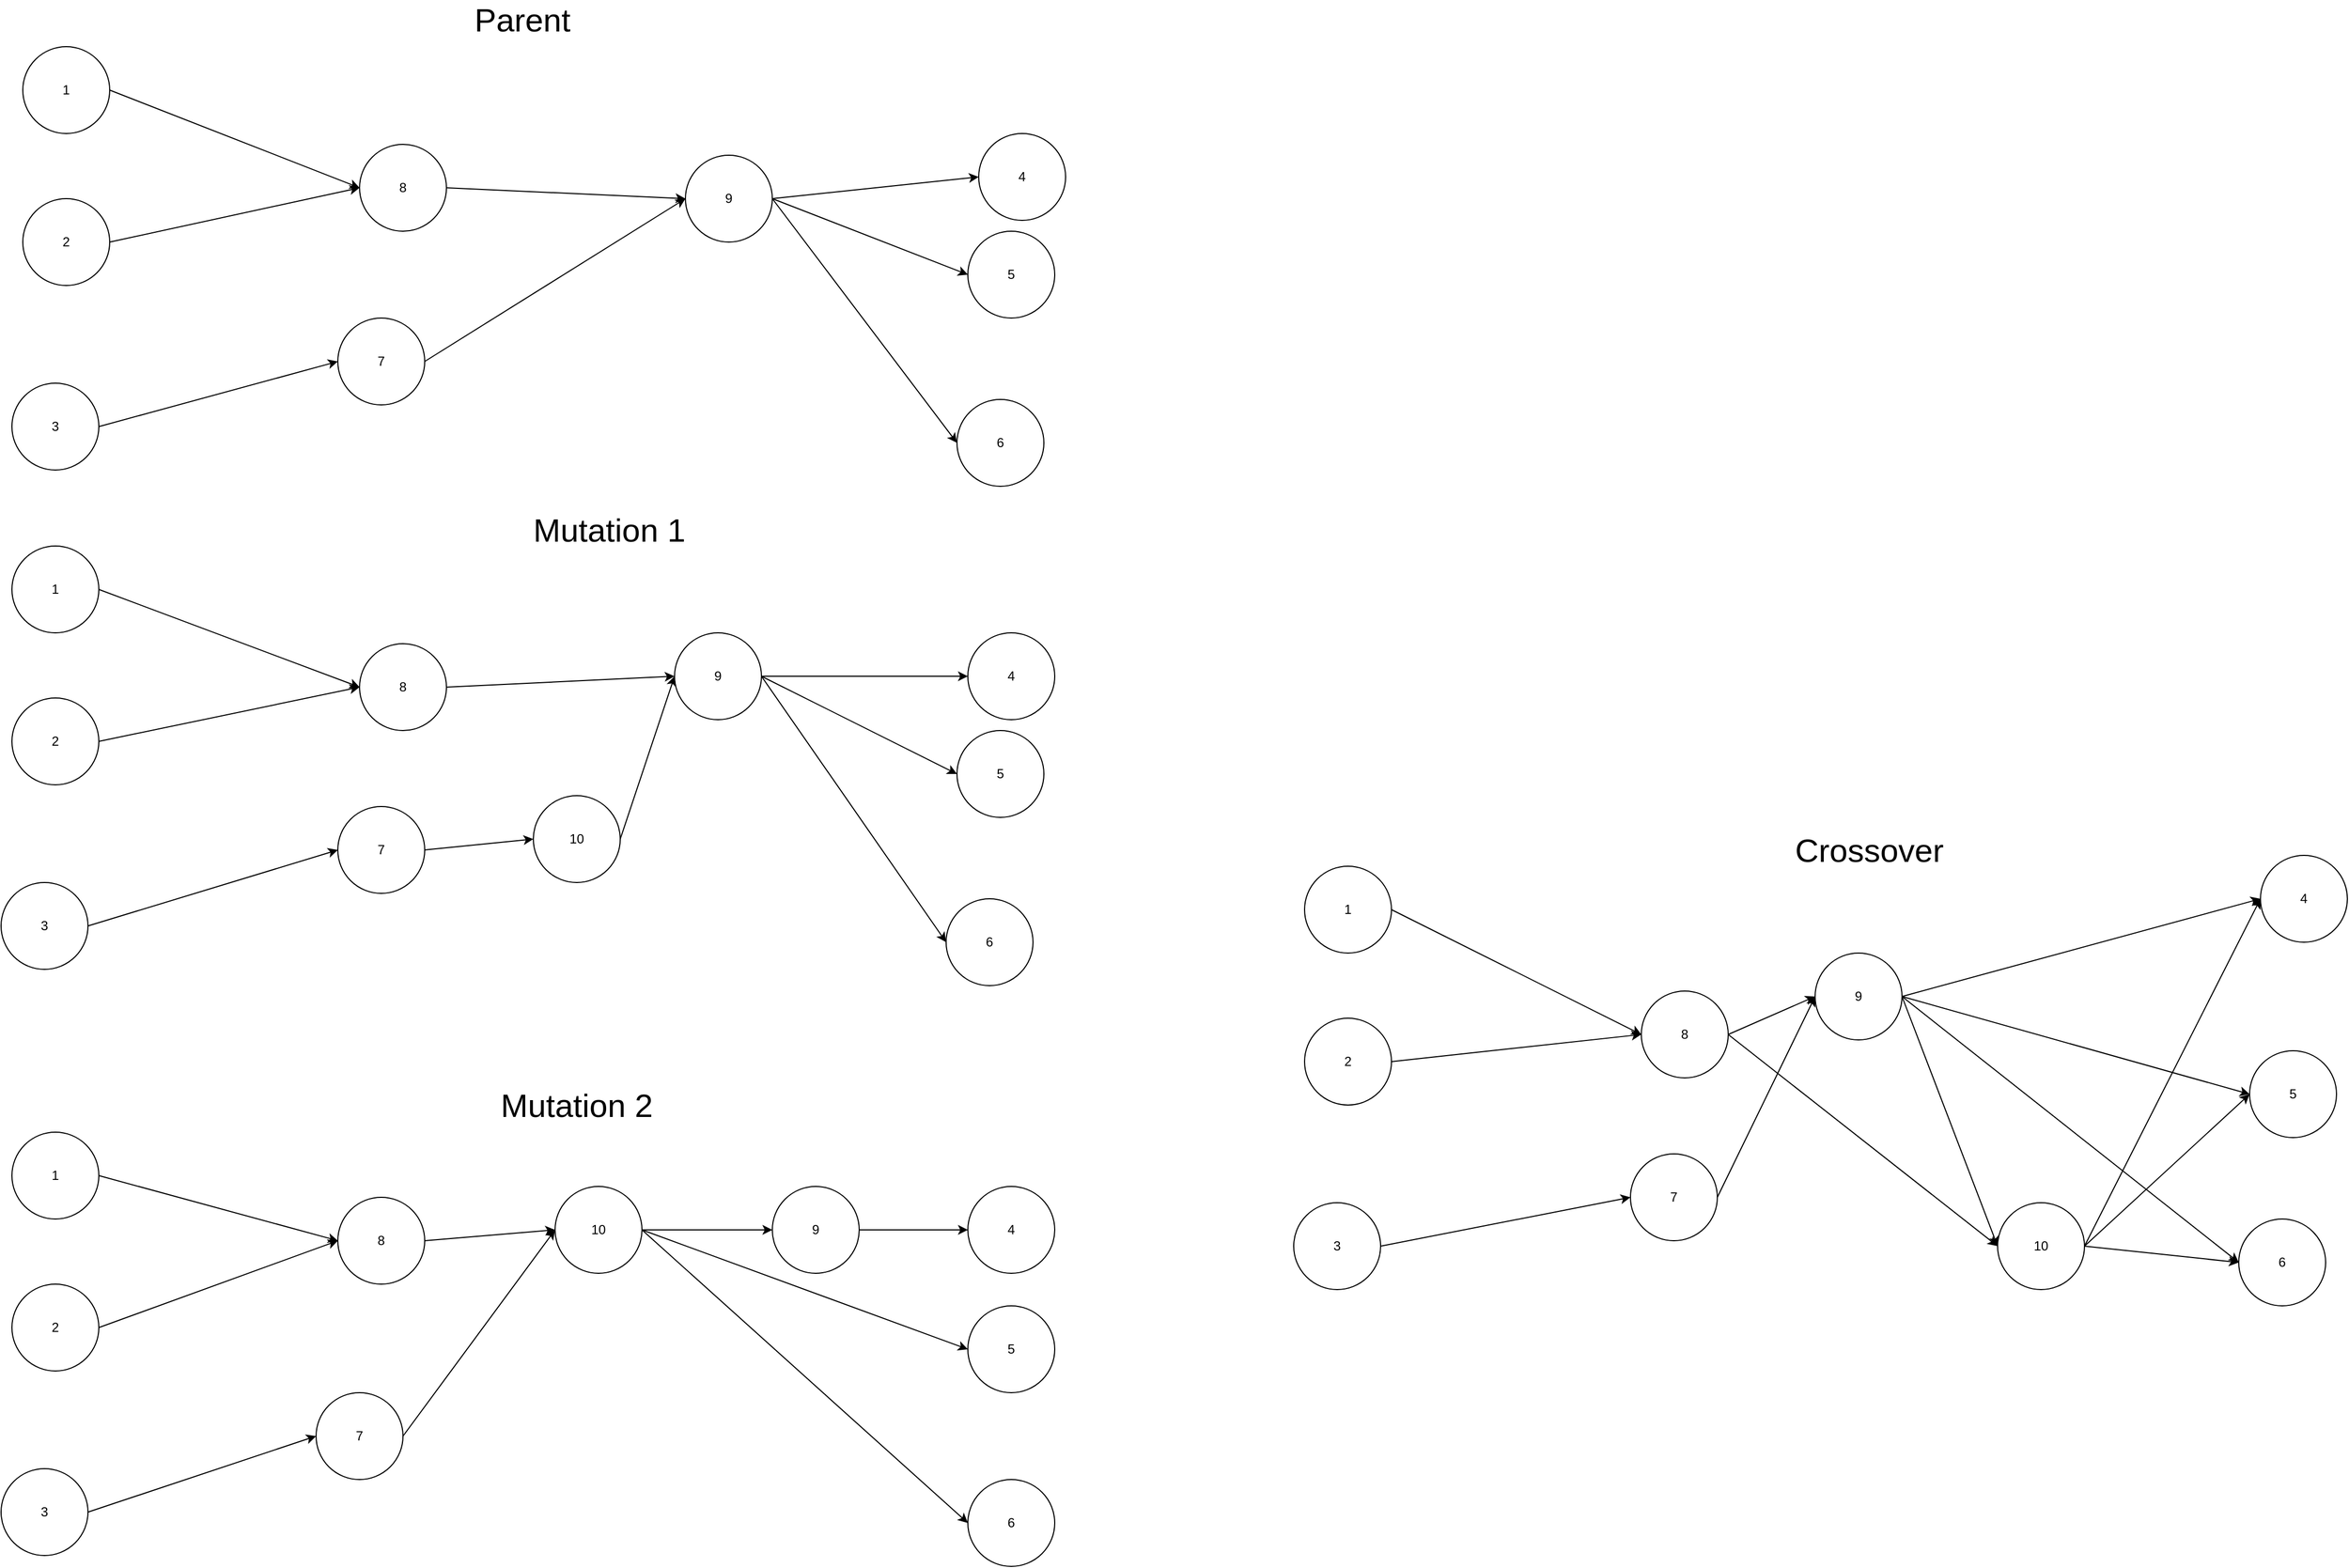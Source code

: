 <mxfile version="20.3.0" type="device"><diagram id="fRC96SKvGQYEFz5ohMye" name="Page-1"><mxGraphModel dx="1887" dy="1180" grid="1" gridSize="10" guides="1" tooltips="1" connect="1" arrows="1" fold="1" page="1" pageScale="1" pageWidth="827" pageHeight="1169" math="0" shadow="0"><root><mxCell id="0"/><mxCell id="1" parent="0"/><mxCell id="BBnfsHpLGmUGUL2gSgXN-23" style="edgeStyle=none;rounded=0;orthogonalLoop=1;jettySize=auto;html=1;exitX=1;exitY=0.5;exitDx=0;exitDy=0;entryX=0;entryY=0.5;entryDx=0;entryDy=0;" edge="1" parent="1" source="BBnfsHpLGmUGUL2gSgXN-24" target="BBnfsHpLGmUGUL2gSgXN-35"><mxGeometry relative="1" as="geometry"/></mxCell><mxCell id="BBnfsHpLGmUGUL2gSgXN-24" value="1" style="ellipse;whiteSpace=wrap;html=1;aspect=fixed;" vertex="1" parent="1"><mxGeometry x="200" y="700" width="80" height="80" as="geometry"/></mxCell><mxCell id="BBnfsHpLGmUGUL2gSgXN-25" style="edgeStyle=none;rounded=0;orthogonalLoop=1;jettySize=auto;html=1;exitX=1;exitY=0.5;exitDx=0;exitDy=0;entryX=0;entryY=0.5;entryDx=0;entryDy=0;" edge="1" parent="1" source="BBnfsHpLGmUGUL2gSgXN-26" target="BBnfsHpLGmUGUL2gSgXN-35"><mxGeometry relative="1" as="geometry"/></mxCell><mxCell id="BBnfsHpLGmUGUL2gSgXN-26" value="2" style="ellipse;whiteSpace=wrap;html=1;aspect=fixed;" vertex="1" parent="1"><mxGeometry x="200" y="840" width="80" height="80" as="geometry"/></mxCell><mxCell id="BBnfsHpLGmUGUL2gSgXN-27" style="rounded=0;orthogonalLoop=1;jettySize=auto;html=1;exitX=1;exitY=0.5;exitDx=0;exitDy=0;entryX=0;entryY=0.5;entryDx=0;entryDy=0;" edge="1" parent="1" source="BBnfsHpLGmUGUL2gSgXN-28" target="BBnfsHpLGmUGUL2gSgXN-33"><mxGeometry relative="1" as="geometry"/></mxCell><mxCell id="BBnfsHpLGmUGUL2gSgXN-28" value="3" style="ellipse;whiteSpace=wrap;html=1;aspect=fixed;" vertex="1" parent="1"><mxGeometry x="190" y="1010" width="80" height="80" as="geometry"/></mxCell><mxCell id="BBnfsHpLGmUGUL2gSgXN-29" value="4" style="ellipse;whiteSpace=wrap;html=1;aspect=fixed;" vertex="1" parent="1"><mxGeometry x="1080" y="780" width="80" height="80" as="geometry"/></mxCell><mxCell id="BBnfsHpLGmUGUL2gSgXN-30" value="6" style="ellipse;whiteSpace=wrap;html=1;aspect=fixed;" vertex="1" parent="1"><mxGeometry x="1060" y="1025" width="80" height="80" as="geometry"/></mxCell><mxCell id="BBnfsHpLGmUGUL2gSgXN-31" value="5" style="ellipse;whiteSpace=wrap;html=1;aspect=fixed;" vertex="1" parent="1"><mxGeometry x="1070" y="870" width="80" height="80" as="geometry"/></mxCell><mxCell id="BBnfsHpLGmUGUL2gSgXN-41" style="edgeStyle=none;rounded=0;orthogonalLoop=1;jettySize=auto;html=1;exitX=1;exitY=0.5;exitDx=0;exitDy=0;entryX=0;entryY=0.5;entryDx=0;entryDy=0;" edge="1" parent="1" source="BBnfsHpLGmUGUL2gSgXN-33" target="BBnfsHpLGmUGUL2gSgXN-40"><mxGeometry relative="1" as="geometry"/></mxCell><mxCell id="BBnfsHpLGmUGUL2gSgXN-33" value="7" style="ellipse;whiteSpace=wrap;html=1;aspect=fixed;" vertex="1" parent="1"><mxGeometry x="500" y="940" width="80" height="80" as="geometry"/></mxCell><mxCell id="BBnfsHpLGmUGUL2gSgXN-34" style="edgeStyle=none;rounded=0;orthogonalLoop=1;jettySize=auto;html=1;exitX=1;exitY=0.5;exitDx=0;exitDy=0;entryX=0;entryY=0.5;entryDx=0;entryDy=0;" edge="1" parent="1" source="BBnfsHpLGmUGUL2gSgXN-35" target="BBnfsHpLGmUGUL2gSgXN-39"><mxGeometry relative="1" as="geometry"/></mxCell><mxCell id="BBnfsHpLGmUGUL2gSgXN-35" value="8" style="ellipse;whiteSpace=wrap;html=1;aspect=fixed;" vertex="1" parent="1"><mxGeometry x="520" y="790" width="80" height="80" as="geometry"/></mxCell><mxCell id="BBnfsHpLGmUGUL2gSgXN-36" style="edgeStyle=none;rounded=0;orthogonalLoop=1;jettySize=auto;html=1;exitX=1;exitY=0.5;exitDx=0;exitDy=0;entryX=0;entryY=0.5;entryDx=0;entryDy=0;" edge="1" parent="1" source="BBnfsHpLGmUGUL2gSgXN-39" target="BBnfsHpLGmUGUL2gSgXN-29"><mxGeometry relative="1" as="geometry"/></mxCell><mxCell id="BBnfsHpLGmUGUL2gSgXN-37" style="edgeStyle=none;rounded=0;orthogonalLoop=1;jettySize=auto;html=1;exitX=1;exitY=0.5;exitDx=0;exitDy=0;entryX=0;entryY=0.5;entryDx=0;entryDy=0;" edge="1" parent="1" source="BBnfsHpLGmUGUL2gSgXN-39" target="BBnfsHpLGmUGUL2gSgXN-31"><mxGeometry relative="1" as="geometry"/></mxCell><mxCell id="BBnfsHpLGmUGUL2gSgXN-38" style="edgeStyle=none;rounded=0;orthogonalLoop=1;jettySize=auto;html=1;exitX=1;exitY=0.5;exitDx=0;exitDy=0;entryX=0;entryY=0.5;entryDx=0;entryDy=0;" edge="1" parent="1" source="BBnfsHpLGmUGUL2gSgXN-39" target="BBnfsHpLGmUGUL2gSgXN-30"><mxGeometry relative="1" as="geometry"/></mxCell><mxCell id="BBnfsHpLGmUGUL2gSgXN-39" value="9" style="ellipse;whiteSpace=wrap;html=1;aspect=fixed;" vertex="1" parent="1"><mxGeometry x="810" y="780" width="80" height="80" as="geometry"/></mxCell><mxCell id="BBnfsHpLGmUGUL2gSgXN-42" style="edgeStyle=none;rounded=0;orthogonalLoop=1;jettySize=auto;html=1;exitX=1;exitY=0.5;exitDx=0;exitDy=0;entryX=0;entryY=0.5;entryDx=0;entryDy=0;" edge="1" parent="1" source="BBnfsHpLGmUGUL2gSgXN-40" target="BBnfsHpLGmUGUL2gSgXN-39"><mxGeometry relative="1" as="geometry"/></mxCell><mxCell id="BBnfsHpLGmUGUL2gSgXN-40" value="10" style="ellipse;whiteSpace=wrap;html=1;aspect=fixed;" vertex="1" parent="1"><mxGeometry x="680" y="930" width="80" height="80" as="geometry"/></mxCell><mxCell id="BBnfsHpLGmUGUL2gSgXN-44" style="edgeStyle=none;rounded=0;orthogonalLoop=1;jettySize=auto;html=1;exitX=1;exitY=0.5;exitDx=0;exitDy=0;entryX=0;entryY=0.5;entryDx=0;entryDy=0;" edge="1" parent="1" source="BBnfsHpLGmUGUL2gSgXN-45" target="BBnfsHpLGmUGUL2gSgXN-56"><mxGeometry relative="1" as="geometry"/></mxCell><mxCell id="BBnfsHpLGmUGUL2gSgXN-45" value="1" style="ellipse;whiteSpace=wrap;html=1;aspect=fixed;" vertex="1" parent="1"><mxGeometry x="200" y="1240" width="80" height="80" as="geometry"/></mxCell><mxCell id="BBnfsHpLGmUGUL2gSgXN-46" style="edgeStyle=none;rounded=0;orthogonalLoop=1;jettySize=auto;html=1;exitX=1;exitY=0.5;exitDx=0;exitDy=0;entryX=0;entryY=0.5;entryDx=0;entryDy=0;" edge="1" parent="1" source="BBnfsHpLGmUGUL2gSgXN-47" target="BBnfsHpLGmUGUL2gSgXN-56"><mxGeometry relative="1" as="geometry"/></mxCell><mxCell id="BBnfsHpLGmUGUL2gSgXN-47" value="2" style="ellipse;whiteSpace=wrap;html=1;aspect=fixed;" vertex="1" parent="1"><mxGeometry x="200" y="1380" width="80" height="80" as="geometry"/></mxCell><mxCell id="BBnfsHpLGmUGUL2gSgXN-48" style="rounded=0;orthogonalLoop=1;jettySize=auto;html=1;exitX=1;exitY=0.5;exitDx=0;exitDy=0;entryX=0;entryY=0.5;entryDx=0;entryDy=0;" edge="1" parent="1" source="BBnfsHpLGmUGUL2gSgXN-49" target="BBnfsHpLGmUGUL2gSgXN-54"><mxGeometry relative="1" as="geometry"/></mxCell><mxCell id="BBnfsHpLGmUGUL2gSgXN-49" value="3" style="ellipse;whiteSpace=wrap;html=1;aspect=fixed;" vertex="1" parent="1"><mxGeometry x="190" y="1550" width="80" height="80" as="geometry"/></mxCell><mxCell id="BBnfsHpLGmUGUL2gSgXN-50" value="4" style="ellipse;whiteSpace=wrap;html=1;aspect=fixed;" vertex="1" parent="1"><mxGeometry x="1080" y="1290" width="80" height="80" as="geometry"/></mxCell><mxCell id="BBnfsHpLGmUGUL2gSgXN-51" value="6" style="ellipse;whiteSpace=wrap;html=1;aspect=fixed;" vertex="1" parent="1"><mxGeometry x="1080" y="1560" width="80" height="80" as="geometry"/></mxCell><mxCell id="BBnfsHpLGmUGUL2gSgXN-52" value="5" style="ellipse;whiteSpace=wrap;html=1;aspect=fixed;" vertex="1" parent="1"><mxGeometry x="1080" y="1400" width="80" height="80" as="geometry"/></mxCell><mxCell id="BBnfsHpLGmUGUL2gSgXN-53" style="edgeStyle=none;rounded=0;orthogonalLoop=1;jettySize=auto;html=1;exitX=1;exitY=0.5;exitDx=0;exitDy=0;entryX=0;entryY=0.5;entryDx=0;entryDy=0;" edge="1" parent="1" source="BBnfsHpLGmUGUL2gSgXN-54" target="BBnfsHpLGmUGUL2gSgXN-60"><mxGeometry relative="1" as="geometry"/></mxCell><mxCell id="BBnfsHpLGmUGUL2gSgXN-54" value="7" style="ellipse;whiteSpace=wrap;html=1;aspect=fixed;" vertex="1" parent="1"><mxGeometry x="480" y="1480" width="80" height="80" as="geometry"/></mxCell><mxCell id="BBnfsHpLGmUGUL2gSgXN-55" style="edgeStyle=none;rounded=0;orthogonalLoop=1;jettySize=auto;html=1;exitX=1;exitY=0.5;exitDx=0;exitDy=0;entryX=0;entryY=0.5;entryDx=0;entryDy=0;" edge="1" parent="1" source="BBnfsHpLGmUGUL2gSgXN-56" target="BBnfsHpLGmUGUL2gSgXN-60"><mxGeometry relative="1" as="geometry"/></mxCell><mxCell id="BBnfsHpLGmUGUL2gSgXN-56" value="8" style="ellipse;whiteSpace=wrap;html=1;aspect=fixed;" vertex="1" parent="1"><mxGeometry x="500" y="1300" width="80" height="80" as="geometry"/></mxCell><mxCell id="BBnfsHpLGmUGUL2gSgXN-58" style="edgeStyle=none;rounded=0;orthogonalLoop=1;jettySize=auto;html=1;exitX=1;exitY=0.5;exitDx=0;exitDy=0;entryX=0;entryY=0.5;entryDx=0;entryDy=0;" edge="1" parent="1" source="BBnfsHpLGmUGUL2gSgXN-60" target="BBnfsHpLGmUGUL2gSgXN-52"><mxGeometry relative="1" as="geometry"/></mxCell><mxCell id="BBnfsHpLGmUGUL2gSgXN-59" style="edgeStyle=none;rounded=0;orthogonalLoop=1;jettySize=auto;html=1;exitX=1;exitY=0.5;exitDx=0;exitDy=0;entryX=0;entryY=0.5;entryDx=0;entryDy=0;" edge="1" parent="1" source="BBnfsHpLGmUGUL2gSgXN-60" target="BBnfsHpLGmUGUL2gSgXN-51"><mxGeometry relative="1" as="geometry"/></mxCell><mxCell id="BBnfsHpLGmUGUL2gSgXN-62" style="edgeStyle=none;rounded=0;orthogonalLoop=1;jettySize=auto;html=1;exitX=1;exitY=0.5;exitDx=0;exitDy=0;entryX=0;entryY=0.5;entryDx=0;entryDy=0;" edge="1" parent="1" source="BBnfsHpLGmUGUL2gSgXN-60" target="BBnfsHpLGmUGUL2gSgXN-61"><mxGeometry relative="1" as="geometry"/></mxCell><mxCell id="BBnfsHpLGmUGUL2gSgXN-60" value="10" style="ellipse;whiteSpace=wrap;html=1;aspect=fixed;" vertex="1" parent="1"><mxGeometry x="700" y="1290" width="80" height="80" as="geometry"/></mxCell><mxCell id="BBnfsHpLGmUGUL2gSgXN-63" style="edgeStyle=none;rounded=0;orthogonalLoop=1;jettySize=auto;html=1;exitX=1;exitY=0.5;exitDx=0;exitDy=0;entryX=0;entryY=0.5;entryDx=0;entryDy=0;" edge="1" parent="1" source="BBnfsHpLGmUGUL2gSgXN-61" target="BBnfsHpLGmUGUL2gSgXN-50"><mxGeometry relative="1" as="geometry"/></mxCell><mxCell id="BBnfsHpLGmUGUL2gSgXN-61" value="9" style="ellipse;whiteSpace=wrap;html=1;aspect=fixed;" vertex="1" parent="1"><mxGeometry x="900" y="1290" width="80" height="80" as="geometry"/></mxCell><mxCell id="BBnfsHpLGmUGUL2gSgXN-64" style="edgeStyle=none;rounded=0;orthogonalLoop=1;jettySize=auto;html=1;exitX=1;exitY=0.5;exitDx=0;exitDy=0;entryX=0;entryY=0.5;entryDx=0;entryDy=0;" edge="1" parent="1" source="BBnfsHpLGmUGUL2gSgXN-65" target="BBnfsHpLGmUGUL2gSgXN-76"><mxGeometry relative="1" as="geometry"/></mxCell><mxCell id="BBnfsHpLGmUGUL2gSgXN-65" value="1" style="ellipse;whiteSpace=wrap;html=1;aspect=fixed;" vertex="1" parent="1"><mxGeometry x="1390" y="995" width="80" height="80" as="geometry"/></mxCell><mxCell id="BBnfsHpLGmUGUL2gSgXN-66" style="edgeStyle=none;rounded=0;orthogonalLoop=1;jettySize=auto;html=1;exitX=1;exitY=0.5;exitDx=0;exitDy=0;entryX=0;entryY=0.5;entryDx=0;entryDy=0;" edge="1" parent="1" source="BBnfsHpLGmUGUL2gSgXN-67" target="BBnfsHpLGmUGUL2gSgXN-76"><mxGeometry relative="1" as="geometry"/></mxCell><mxCell id="BBnfsHpLGmUGUL2gSgXN-67" value="2" style="ellipse;whiteSpace=wrap;html=1;aspect=fixed;" vertex="1" parent="1"><mxGeometry x="1390" y="1135" width="80" height="80" as="geometry"/></mxCell><mxCell id="BBnfsHpLGmUGUL2gSgXN-68" style="rounded=0;orthogonalLoop=1;jettySize=auto;html=1;exitX=1;exitY=0.5;exitDx=0;exitDy=0;entryX=0;entryY=0.5;entryDx=0;entryDy=0;" edge="1" parent="1" source="BBnfsHpLGmUGUL2gSgXN-69" target="BBnfsHpLGmUGUL2gSgXN-74"><mxGeometry relative="1" as="geometry"/></mxCell><mxCell id="BBnfsHpLGmUGUL2gSgXN-69" value="3" style="ellipse;whiteSpace=wrap;html=1;aspect=fixed;" vertex="1" parent="1"><mxGeometry x="1380" y="1305" width="80" height="80" as="geometry"/></mxCell><mxCell id="BBnfsHpLGmUGUL2gSgXN-70" value="4" style="ellipse;whiteSpace=wrap;html=1;aspect=fixed;" vertex="1" parent="1"><mxGeometry x="2270" y="985" width="80" height="80" as="geometry"/></mxCell><mxCell id="BBnfsHpLGmUGUL2gSgXN-71" value="6" style="ellipse;whiteSpace=wrap;html=1;aspect=fixed;" vertex="1" parent="1"><mxGeometry x="2250" y="1320" width="80" height="80" as="geometry"/></mxCell><mxCell id="BBnfsHpLGmUGUL2gSgXN-72" value="5" style="ellipse;whiteSpace=wrap;html=1;aspect=fixed;" vertex="1" parent="1"><mxGeometry x="2260" y="1165" width="80" height="80" as="geometry"/></mxCell><mxCell id="BBnfsHpLGmUGUL2gSgXN-73" style="edgeStyle=none;rounded=0;orthogonalLoop=1;jettySize=auto;html=1;exitX=1;exitY=0.5;exitDx=0;exitDy=0;entryX=0;entryY=0.5;entryDx=0;entryDy=0;" edge="1" parent="1" source="BBnfsHpLGmUGUL2gSgXN-74" target="BBnfsHpLGmUGUL2gSgXN-82"><mxGeometry relative="1" as="geometry"/></mxCell><mxCell id="BBnfsHpLGmUGUL2gSgXN-74" value="7" style="ellipse;whiteSpace=wrap;html=1;aspect=fixed;" vertex="1" parent="1"><mxGeometry x="1690" y="1260" width="80" height="80" as="geometry"/></mxCell><mxCell id="BBnfsHpLGmUGUL2gSgXN-75" style="edgeStyle=none;rounded=0;orthogonalLoop=1;jettySize=auto;html=1;exitX=1;exitY=0.5;exitDx=0;exitDy=0;entryX=0;entryY=0.5;entryDx=0;entryDy=0;" edge="1" parent="1" source="BBnfsHpLGmUGUL2gSgXN-76" target="BBnfsHpLGmUGUL2gSgXN-80"><mxGeometry relative="1" as="geometry"/></mxCell><mxCell id="BBnfsHpLGmUGUL2gSgXN-83" style="edgeStyle=none;rounded=0;orthogonalLoop=1;jettySize=auto;html=1;exitX=1;exitY=0.5;exitDx=0;exitDy=0;entryX=0;entryY=0.5;entryDx=0;entryDy=0;" edge="1" parent="1" source="BBnfsHpLGmUGUL2gSgXN-76" target="BBnfsHpLGmUGUL2gSgXN-82"><mxGeometry relative="1" as="geometry"/></mxCell><mxCell id="BBnfsHpLGmUGUL2gSgXN-76" value="8" style="ellipse;whiteSpace=wrap;html=1;aspect=fixed;" vertex="1" parent="1"><mxGeometry x="1700" y="1110" width="80" height="80" as="geometry"/></mxCell><mxCell id="BBnfsHpLGmUGUL2gSgXN-77" style="edgeStyle=none;rounded=0;orthogonalLoop=1;jettySize=auto;html=1;exitX=1;exitY=0.5;exitDx=0;exitDy=0;entryX=0;entryY=0.5;entryDx=0;entryDy=0;" edge="1" parent="1" source="BBnfsHpLGmUGUL2gSgXN-80" target="BBnfsHpLGmUGUL2gSgXN-70"><mxGeometry relative="1" as="geometry"/></mxCell><mxCell id="BBnfsHpLGmUGUL2gSgXN-78" style="edgeStyle=none;rounded=0;orthogonalLoop=1;jettySize=auto;html=1;exitX=1;exitY=0.5;exitDx=0;exitDy=0;entryX=0;entryY=0.5;entryDx=0;entryDy=0;" edge="1" parent="1" source="BBnfsHpLGmUGUL2gSgXN-80" target="BBnfsHpLGmUGUL2gSgXN-72"><mxGeometry relative="1" as="geometry"/></mxCell><mxCell id="BBnfsHpLGmUGUL2gSgXN-79" style="edgeStyle=none;rounded=0;orthogonalLoop=1;jettySize=auto;html=1;exitX=1;exitY=0.5;exitDx=0;exitDy=0;entryX=0;entryY=0.5;entryDx=0;entryDy=0;" edge="1" parent="1" source="BBnfsHpLGmUGUL2gSgXN-80" target="BBnfsHpLGmUGUL2gSgXN-71"><mxGeometry relative="1" as="geometry"/></mxCell><mxCell id="BBnfsHpLGmUGUL2gSgXN-80" value="10" style="ellipse;whiteSpace=wrap;html=1;aspect=fixed;" vertex="1" parent="1"><mxGeometry x="2028" y="1305" width="80" height="80" as="geometry"/></mxCell><mxCell id="BBnfsHpLGmUGUL2gSgXN-81" style="edgeStyle=none;rounded=0;orthogonalLoop=1;jettySize=auto;html=1;exitX=1;exitY=0.5;exitDx=0;exitDy=0;entryX=0;entryY=0.5;entryDx=0;entryDy=0;" edge="1" parent="1" source="BBnfsHpLGmUGUL2gSgXN-82" target="BBnfsHpLGmUGUL2gSgXN-80"><mxGeometry relative="1" as="geometry"/></mxCell><mxCell id="BBnfsHpLGmUGUL2gSgXN-84" style="edgeStyle=none;rounded=0;orthogonalLoop=1;jettySize=auto;html=1;exitX=1;exitY=0.5;exitDx=0;exitDy=0;entryX=0;entryY=0.5;entryDx=0;entryDy=0;" edge="1" parent="1" source="BBnfsHpLGmUGUL2gSgXN-82" target="BBnfsHpLGmUGUL2gSgXN-70"><mxGeometry relative="1" as="geometry"/></mxCell><mxCell id="BBnfsHpLGmUGUL2gSgXN-85" style="edgeStyle=none;rounded=0;orthogonalLoop=1;jettySize=auto;html=1;exitX=1;exitY=0.5;exitDx=0;exitDy=0;entryX=0;entryY=0.5;entryDx=0;entryDy=0;" edge="1" parent="1" source="BBnfsHpLGmUGUL2gSgXN-82" target="BBnfsHpLGmUGUL2gSgXN-72"><mxGeometry relative="1" as="geometry"/></mxCell><mxCell id="BBnfsHpLGmUGUL2gSgXN-86" style="edgeStyle=none;rounded=0;orthogonalLoop=1;jettySize=auto;html=1;exitX=1;exitY=0.5;exitDx=0;exitDy=0;entryX=0;entryY=0.5;entryDx=0;entryDy=0;" edge="1" parent="1" source="BBnfsHpLGmUGUL2gSgXN-82" target="BBnfsHpLGmUGUL2gSgXN-71"><mxGeometry relative="1" as="geometry"/></mxCell><mxCell id="BBnfsHpLGmUGUL2gSgXN-82" value="9" style="ellipse;whiteSpace=wrap;html=1;aspect=fixed;" vertex="1" parent="1"><mxGeometry x="1860" y="1075" width="80" height="80" as="geometry"/></mxCell><mxCell id="BBnfsHpLGmUGUL2gSgXN-87" style="edgeStyle=none;rounded=0;orthogonalLoop=1;jettySize=auto;html=1;exitX=1;exitY=0.5;exitDx=0;exitDy=0;entryX=0;entryY=0.5;entryDx=0;entryDy=0;" edge="1" parent="1" source="BBnfsHpLGmUGUL2gSgXN-88" target="BBnfsHpLGmUGUL2gSgXN-99"><mxGeometry relative="1" as="geometry"/></mxCell><mxCell id="BBnfsHpLGmUGUL2gSgXN-88" value="1" style="ellipse;whiteSpace=wrap;html=1;aspect=fixed;" vertex="1" parent="1"><mxGeometry x="210" y="240" width="80" height="80" as="geometry"/></mxCell><mxCell id="BBnfsHpLGmUGUL2gSgXN-89" style="edgeStyle=none;rounded=0;orthogonalLoop=1;jettySize=auto;html=1;exitX=1;exitY=0.5;exitDx=0;exitDy=0;entryX=0;entryY=0.5;entryDx=0;entryDy=0;" edge="1" parent="1" source="BBnfsHpLGmUGUL2gSgXN-90" target="BBnfsHpLGmUGUL2gSgXN-99"><mxGeometry relative="1" as="geometry"/></mxCell><mxCell id="BBnfsHpLGmUGUL2gSgXN-90" value="2" style="ellipse;whiteSpace=wrap;html=1;aspect=fixed;" vertex="1" parent="1"><mxGeometry x="210" y="380" width="80" height="80" as="geometry"/></mxCell><mxCell id="BBnfsHpLGmUGUL2gSgXN-91" style="rounded=0;orthogonalLoop=1;jettySize=auto;html=1;exitX=1;exitY=0.5;exitDx=0;exitDy=0;entryX=0;entryY=0.5;entryDx=0;entryDy=0;" edge="1" parent="1" source="BBnfsHpLGmUGUL2gSgXN-92" target="BBnfsHpLGmUGUL2gSgXN-97"><mxGeometry relative="1" as="geometry"/></mxCell><mxCell id="BBnfsHpLGmUGUL2gSgXN-92" value="3" style="ellipse;whiteSpace=wrap;html=1;aspect=fixed;" vertex="1" parent="1"><mxGeometry x="200" y="550" width="80" height="80" as="geometry"/></mxCell><mxCell id="BBnfsHpLGmUGUL2gSgXN-93" value="4" style="ellipse;whiteSpace=wrap;html=1;aspect=fixed;" vertex="1" parent="1"><mxGeometry x="1090" y="320" width="80" height="80" as="geometry"/></mxCell><mxCell id="BBnfsHpLGmUGUL2gSgXN-94" value="6" style="ellipse;whiteSpace=wrap;html=1;aspect=fixed;" vertex="1" parent="1"><mxGeometry x="1070" y="565" width="80" height="80" as="geometry"/></mxCell><mxCell id="BBnfsHpLGmUGUL2gSgXN-95" value="5" style="ellipse;whiteSpace=wrap;html=1;aspect=fixed;" vertex="1" parent="1"><mxGeometry x="1080" y="410" width="80" height="80" as="geometry"/></mxCell><mxCell id="BBnfsHpLGmUGUL2gSgXN-96" style="edgeStyle=none;rounded=0;orthogonalLoop=1;jettySize=auto;html=1;exitX=1;exitY=0.5;exitDx=0;exitDy=0;entryX=0;entryY=0.5;entryDx=0;entryDy=0;" edge="1" parent="1" source="BBnfsHpLGmUGUL2gSgXN-97" target="BBnfsHpLGmUGUL2gSgXN-105"><mxGeometry relative="1" as="geometry"/></mxCell><mxCell id="BBnfsHpLGmUGUL2gSgXN-97" value="7" style="ellipse;whiteSpace=wrap;html=1;aspect=fixed;" vertex="1" parent="1"><mxGeometry x="500" y="490" width="80" height="80" as="geometry"/></mxCell><mxCell id="BBnfsHpLGmUGUL2gSgXN-110" style="edgeStyle=none;rounded=0;orthogonalLoop=1;jettySize=auto;html=1;exitX=1;exitY=0.5;exitDx=0;exitDy=0;entryX=0;entryY=0.5;entryDx=0;entryDy=0;fontSize=30;" edge="1" parent="1" source="BBnfsHpLGmUGUL2gSgXN-99" target="BBnfsHpLGmUGUL2gSgXN-105"><mxGeometry relative="1" as="geometry"/></mxCell><mxCell id="BBnfsHpLGmUGUL2gSgXN-99" value="8" style="ellipse;whiteSpace=wrap;html=1;aspect=fixed;" vertex="1" parent="1"><mxGeometry x="520" y="330" width="80" height="80" as="geometry"/></mxCell><mxCell id="BBnfsHpLGmUGUL2gSgXN-100" style="edgeStyle=none;rounded=0;orthogonalLoop=1;jettySize=auto;html=1;exitX=1;exitY=0.5;exitDx=0;exitDy=0;entryX=0;entryY=0.5;entryDx=0;entryDy=0;" edge="1" parent="1" source="BBnfsHpLGmUGUL2gSgXN-105" target="BBnfsHpLGmUGUL2gSgXN-93"><mxGeometry relative="1" as="geometry"><mxPoint x="900" y="360" as="sourcePoint"/></mxGeometry></mxCell><mxCell id="BBnfsHpLGmUGUL2gSgXN-101" style="edgeStyle=none;rounded=0;orthogonalLoop=1;jettySize=auto;html=1;exitX=1;exitY=0.5;exitDx=0;exitDy=0;entryX=0;entryY=0.5;entryDx=0;entryDy=0;" edge="1" parent="1" source="BBnfsHpLGmUGUL2gSgXN-105" target="BBnfsHpLGmUGUL2gSgXN-95"><mxGeometry relative="1" as="geometry"><mxPoint x="900" y="360" as="sourcePoint"/></mxGeometry></mxCell><mxCell id="BBnfsHpLGmUGUL2gSgXN-102" style="edgeStyle=none;rounded=0;orthogonalLoop=1;jettySize=auto;html=1;exitX=1;exitY=0.5;exitDx=0;exitDy=0;entryX=0;entryY=0.5;entryDx=0;entryDy=0;" edge="1" parent="1" source="BBnfsHpLGmUGUL2gSgXN-105" target="BBnfsHpLGmUGUL2gSgXN-94"><mxGeometry relative="1" as="geometry"><mxPoint x="900" y="360" as="sourcePoint"/></mxGeometry></mxCell><mxCell id="BBnfsHpLGmUGUL2gSgXN-105" value="9" style="ellipse;whiteSpace=wrap;html=1;aspect=fixed;" vertex="1" parent="1"><mxGeometry x="820" y="340" width="80" height="80" as="geometry"/></mxCell><mxCell id="BBnfsHpLGmUGUL2gSgXN-106" value="&lt;font style=&quot;font-size: 30px;&quot;&gt;Parent&lt;/font&gt;" style="text;html=1;strokeColor=none;fillColor=none;align=center;verticalAlign=middle;whiteSpace=wrap;rounded=0;" vertex="1" parent="1"><mxGeometry x="640" y="200" width="60" height="30" as="geometry"/></mxCell><mxCell id="BBnfsHpLGmUGUL2gSgXN-107" value="&lt;font style=&quot;font-size: 30px;&quot;&gt;Mutation 1&lt;/font&gt;" style="text;html=1;strokeColor=none;fillColor=none;align=center;verticalAlign=middle;whiteSpace=wrap;rounded=0;" vertex="1" parent="1"><mxGeometry x="640" y="670" width="220" height="30" as="geometry"/></mxCell><mxCell id="BBnfsHpLGmUGUL2gSgXN-108" value="&lt;font style=&quot;font-size: 30px;&quot;&gt;Mutation 2&lt;/font&gt;" style="text;html=1;strokeColor=none;fillColor=none;align=center;verticalAlign=middle;whiteSpace=wrap;rounded=0;" vertex="1" parent="1"><mxGeometry x="610" y="1200" width="220" height="30" as="geometry"/></mxCell><mxCell id="BBnfsHpLGmUGUL2gSgXN-109" value="&lt;font style=&quot;font-size: 30px;&quot;&gt;Crossover&lt;/font&gt;" style="text;html=1;strokeColor=none;fillColor=none;align=center;verticalAlign=middle;whiteSpace=wrap;rounded=0;" vertex="1" parent="1"><mxGeometry x="1800" y="965" width="220" height="30" as="geometry"/></mxCell></root></mxGraphModel></diagram></mxfile>